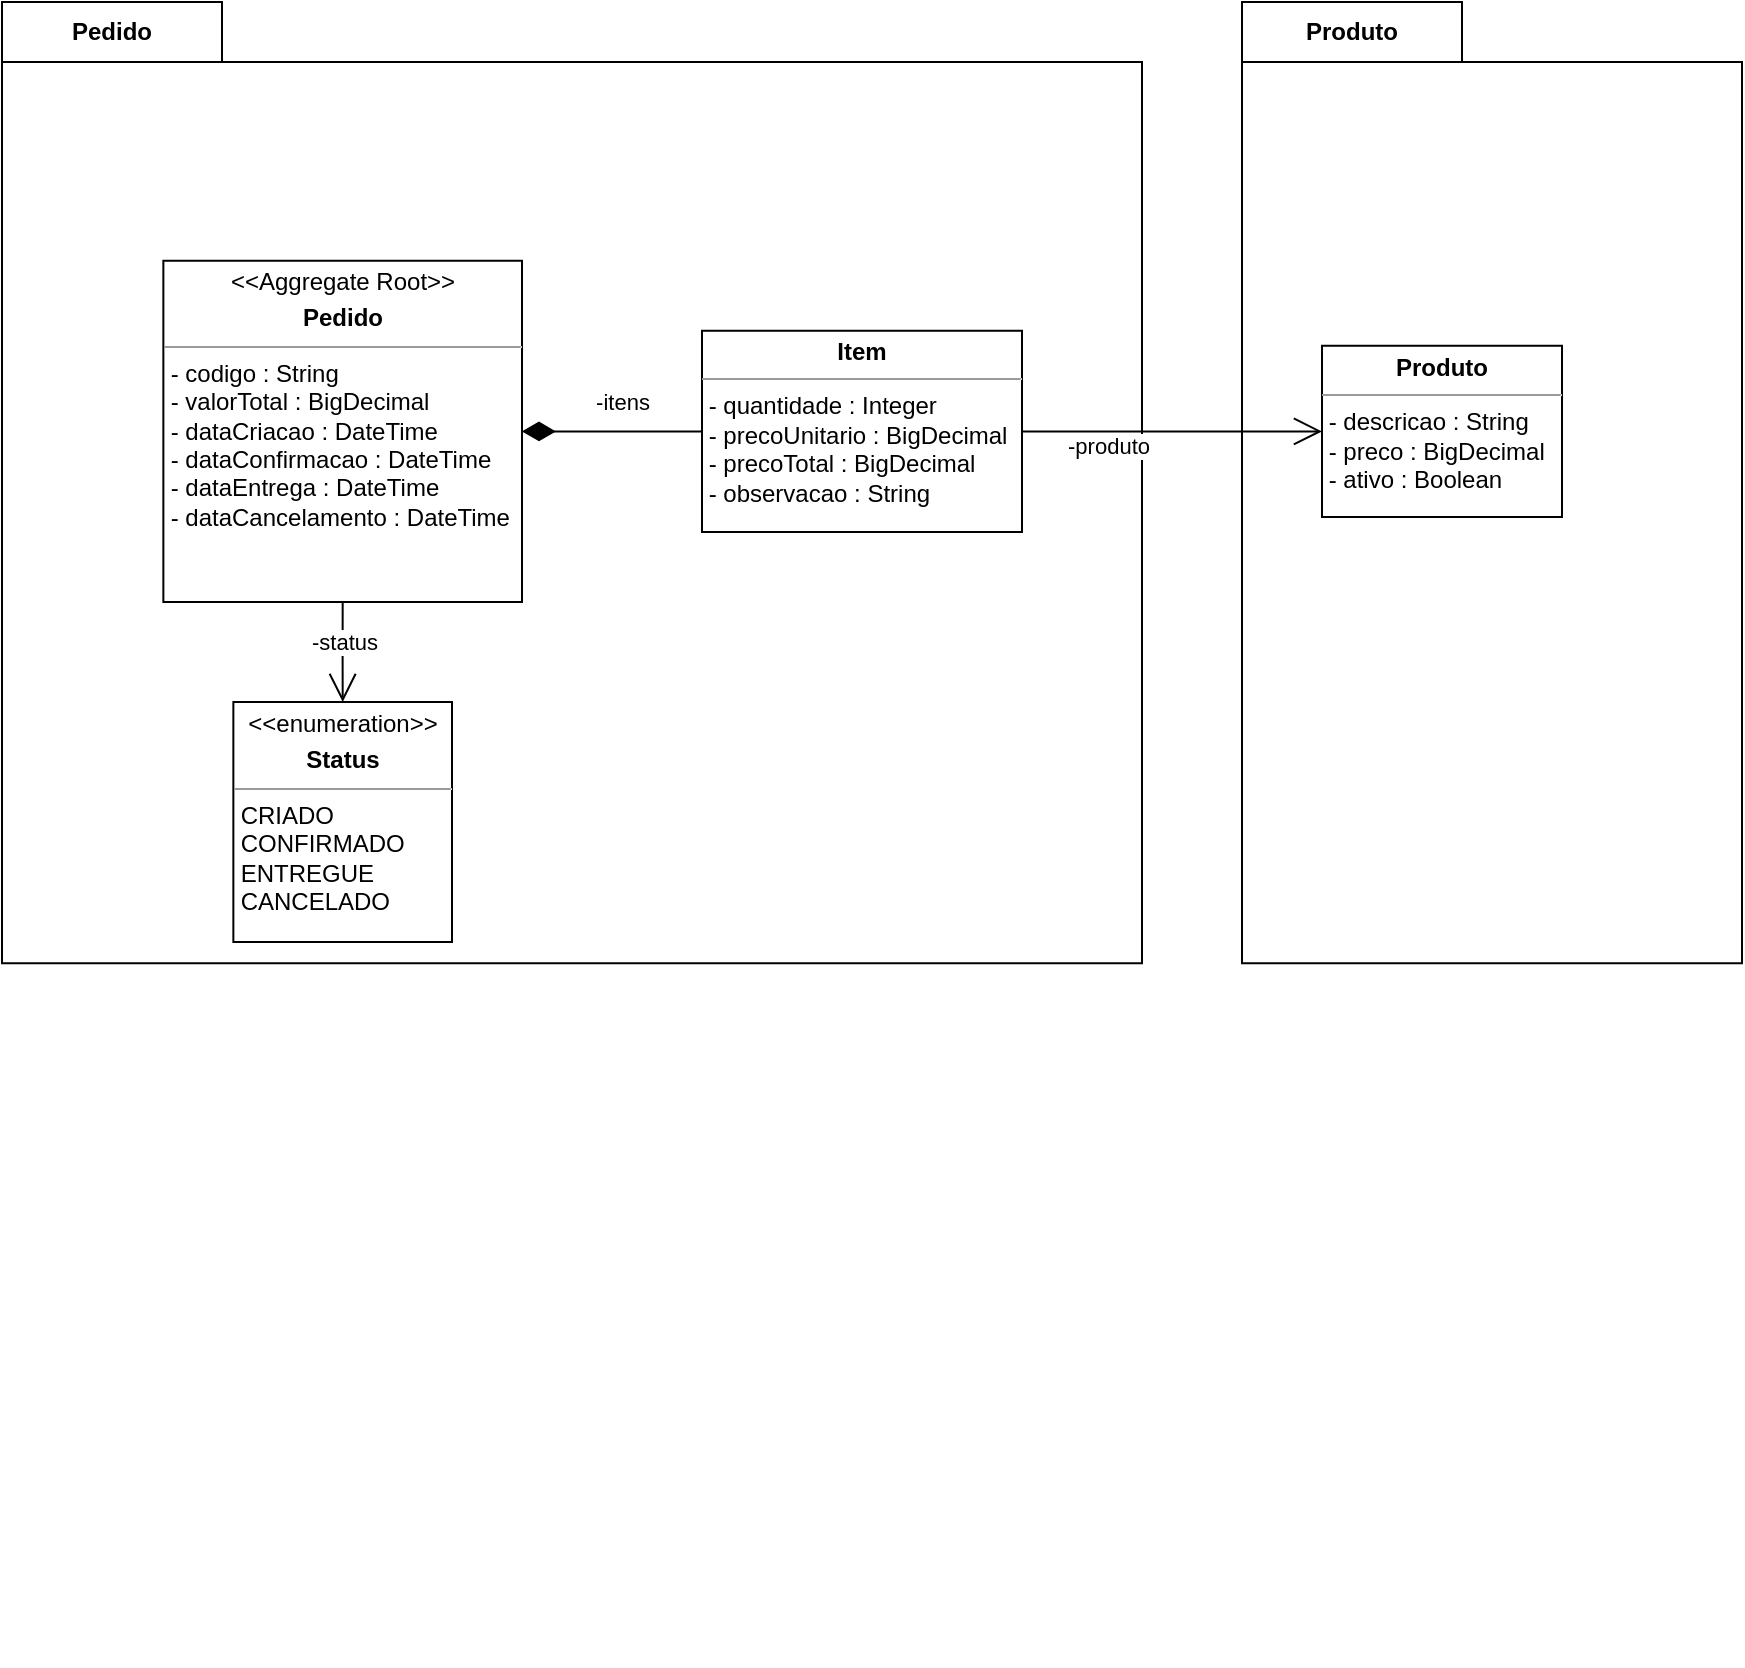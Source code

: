 <mxfile version="24.7.17" pages="2">
  <diagram name="Pedido" id="61qH_fHiEQy9dxVOCFJl">
    <mxGraphModel dx="1674" dy="792" grid="1" gridSize="10" guides="1" tooltips="1" connect="1" arrows="1" fold="1" page="1" pageScale="1" pageWidth="827" pageHeight="1169" math="0" shadow="0">
      <root>
        <mxCell id="0" />
        <mxCell id="1" parent="0" />
        <mxCell id="mB1KlisMlrXwwt_wviY5-6" value="Pedido" style="shape=folder;fontStyle=1;tabWidth=110;tabHeight=30;tabPosition=left;html=1;boundedLbl=1;labelInHeader=1;container=0;collapsible=0;whiteSpace=wrap;" parent="1" vertex="1">
          <mxGeometry x="70" y="160" width="570" height="480.62" as="geometry" />
        </mxCell>
        <mxCell id="mB1KlisMlrXwwt_wviY5-7" value="" style="html=1;strokeColor=none;resizeWidth=1;resizeHeight=1;fillColor=none;part=1;connectable=0;allowArrows=0;deletable=0;whiteSpace=wrap;" parent="1" vertex="1">
          <mxGeometry x="80" y="670" width="630" height="322" as="geometry">
            <mxPoint y="30" as="offset" />
          </mxGeometry>
        </mxCell>
        <mxCell id="mB1KlisMlrXwwt_wviY5-8" value="&lt;p style=&quot;margin:0px;margin-top:4px;text-align:center;&quot;&gt;&amp;lt;&amp;lt;Aggregate Root&amp;gt;&amp;gt;&lt;/p&gt;&lt;p style=&quot;margin:0px;margin-top:4px;text-align:center;&quot;&gt;&lt;b&gt;Pedido&lt;/b&gt;&lt;/p&gt;&lt;hr size=&quot;1&quot;&gt;&amp;nbsp;- codigo : String&lt;br&gt;&amp;nbsp;- valorTotal : BigDecimal&lt;br&gt;&amp;nbsp;- dataCriacao : DateTime&lt;br&gt;&amp;nbsp;- dataConfirmacao : DateTime&lt;br&gt;&amp;nbsp;- dataEntrega : DateTime&lt;br&gt;&amp;nbsp;- dataCancelamento : DateTime&lt;p style=&quot;margin:0px;margin-left:4px;&quot;&gt;&lt;br&gt;&lt;/p&gt;" style="verticalAlign=top;align=left;overflow=fill;fontSize=12;fontFamily=Helvetica;html=1;whiteSpace=wrap;" parent="1" vertex="1">
          <mxGeometry x="150.68" y="289.38" width="179.32" height="170.62" as="geometry" />
        </mxCell>
        <mxCell id="IBaLcwhivks5Z2fFePnV-2" value="&lt;p style=&quot;margin:0px;margin-top:4px;text-align:center;&quot;&gt;&lt;b&gt;Item&lt;/b&gt;&lt;/p&gt;&lt;hr size=&quot;1&quot;&gt;&lt;div&gt;&amp;nbsp;- quantidade : Integer&lt;/div&gt;&lt;div&gt;&amp;nbsp;- precoUnitario : BigDecimal&lt;/div&gt;&lt;div&gt;&amp;nbsp;- precoTotal : BigDecimal &lt;br&gt;&lt;/div&gt;&amp;nbsp;- observacao : String" style="verticalAlign=top;align=left;overflow=fill;fontSize=12;fontFamily=Helvetica;html=1;whiteSpace=wrap;" parent="1" vertex="1">
          <mxGeometry x="420" y="324.38" width="160" height="100.62" as="geometry" />
        </mxCell>
        <mxCell id="IBaLcwhivks5Z2fFePnV-3" value="&lt;p style=&quot;margin:0px;margin-top:4px;text-align:center;&quot;&gt;&amp;lt;&amp;lt;enumeration&amp;gt;&amp;gt;&lt;/p&gt;&lt;p style=&quot;margin:0px;margin-top:4px;text-align:center;&quot;&gt;&lt;b&gt;Status&lt;/b&gt;&lt;/p&gt;&lt;hr size=&quot;1&quot;&gt;&lt;div&gt;&amp;nbsp;CRIADO&lt;/div&gt;&lt;div&gt;&amp;nbsp;CONFIRMADO&lt;/div&gt;&lt;div&gt;&amp;nbsp;ENTREGUE&lt;/div&gt;&lt;div&gt;&amp;nbsp;CANCELADO&lt;br&gt;&lt;/div&gt;" style="verticalAlign=top;align=left;overflow=fill;fontSize=12;fontFamily=Helvetica;html=1;whiteSpace=wrap;" parent="1" vertex="1">
          <mxGeometry x="185.68" y="510" width="109.32" height="120" as="geometry" />
        </mxCell>
        <mxCell id="IBaLcwhivks5Z2fFePnV-4" value="" style="endArrow=none;html=1;endSize=12;startArrow=diamondThin;startSize=14;startFill=1;edgeStyle=orthogonalEdgeStyle;align=left;verticalAlign=bottom;rounded=0;exitX=1;exitY=0.5;exitDx=0;exitDy=0;entryX=0;entryY=0.5;entryDx=0;entryDy=0;endFill=0;" parent="1" source="mB1KlisMlrXwwt_wviY5-8" target="IBaLcwhivks5Z2fFePnV-2" edge="1">
          <mxGeometry x="-1" y="3" relative="1" as="geometry">
            <mxPoint x="300" y="410" as="sourcePoint" />
            <mxPoint x="460" y="410" as="targetPoint" />
          </mxGeometry>
        </mxCell>
        <mxCell id="IBaLcwhivks5Z2fFePnV-7" value="-itens" style="edgeLabel;html=1;align=center;verticalAlign=middle;resizable=0;points=[];" parent="IBaLcwhivks5Z2fFePnV-4" vertex="1" connectable="0">
          <mxGeometry x="0.044" y="2" relative="1" as="geometry">
            <mxPoint x="3" y="-13" as="offset" />
          </mxGeometry>
        </mxCell>
        <mxCell id="IBaLcwhivks5Z2fFePnV-5" value="" style="endArrow=open;html=1;endSize=12;startArrow=none;startSize=14;startFill=0;edgeStyle=orthogonalEdgeStyle;align=left;verticalAlign=bottom;rounded=0;exitX=0.5;exitY=1;exitDx=0;exitDy=0;" parent="1" source="mB1KlisMlrXwwt_wviY5-8" target="IBaLcwhivks5Z2fFePnV-3" edge="1">
          <mxGeometry x="-1" y="3" relative="1" as="geometry">
            <mxPoint x="300" y="410" as="sourcePoint" />
            <mxPoint x="460" y="410" as="targetPoint" />
          </mxGeometry>
        </mxCell>
        <mxCell id="IBaLcwhivks5Z2fFePnV-6" value="-status" style="edgeLabel;html=1;align=center;verticalAlign=middle;resizable=0;points=[];" parent="IBaLcwhivks5Z2fFePnV-5" vertex="1" connectable="0">
          <mxGeometry x="-0.441" y="-1" relative="1" as="geometry">
            <mxPoint x="1" y="6" as="offset" />
          </mxGeometry>
        </mxCell>
        <mxCell id="IBaLcwhivks5Z2fFePnV-8" value="Produto" style="shape=folder;fontStyle=1;tabWidth=110;tabHeight=30;tabPosition=left;html=1;boundedLbl=1;labelInHeader=1;container=0;collapsible=0;whiteSpace=wrap;" parent="1" vertex="1">
          <mxGeometry x="690" y="160" width="250" height="480.62" as="geometry" />
        </mxCell>
        <mxCell id="IBaLcwhivks5Z2fFePnV-9" value="&lt;p style=&quot;margin:0px;margin-top:4px;text-align:center;&quot;&gt;&lt;b&gt;Produto&lt;/b&gt;&lt;/p&gt;&lt;hr size=&quot;1&quot;&gt;&amp;nbsp;- descricao : String&lt;br&gt;&amp;nbsp;- preco : BigDecimal&lt;br&gt;&amp;nbsp;- ativo : Boolean" style="verticalAlign=top;align=left;overflow=fill;fontSize=12;fontFamily=Helvetica;html=1;whiteSpace=wrap;" parent="1" vertex="1">
          <mxGeometry x="730" y="331.88" width="120" height="85.62" as="geometry" />
        </mxCell>
        <mxCell id="IBaLcwhivks5Z2fFePnV-10" value="" style="endArrow=open;html=1;endSize=12;startArrow=none;startSize=14;startFill=0;edgeStyle=orthogonalEdgeStyle;align=left;verticalAlign=bottom;rounded=0;exitX=1;exitY=0.5;exitDx=0;exitDy=0;" parent="1" source="IBaLcwhivks5Z2fFePnV-2" target="IBaLcwhivks5Z2fFePnV-9" edge="1">
          <mxGeometry x="-1" y="3" relative="1" as="geometry">
            <mxPoint x="250" y="470" as="sourcePoint" />
            <mxPoint x="250" y="520" as="targetPoint" />
          </mxGeometry>
        </mxCell>
        <mxCell id="IBaLcwhivks5Z2fFePnV-11" value="-produto" style="edgeLabel;html=1;align=center;verticalAlign=middle;resizable=0;points=[];" parent="IBaLcwhivks5Z2fFePnV-10" vertex="1" connectable="0">
          <mxGeometry x="-0.441" y="-1" relative="1" as="geometry">
            <mxPoint x="1" y="6" as="offset" />
          </mxGeometry>
        </mxCell>
      </root>
    </mxGraphModel>
  </diagram>
  <diagram id="JUFYrB3Eekk2Z1Nivwnu" name="Fiado">
    <mxGraphModel dx="1886" dy="826" grid="1" gridSize="10" guides="1" tooltips="1" connect="1" arrows="1" fold="1" page="1" pageScale="1" pageWidth="827" pageHeight="1169" math="0" shadow="0">
      <root>
        <mxCell id="0" />
        <mxCell id="1" parent="0" />
        <mxCell id="PLjw9fBJMAhiGpy06mUo-18" value="&lt;b&gt;Cliente&lt;/b&gt;" style="swimlane;childLayout=stackLayout;horizontal=1;startSize=50;horizontalStack=0;rounded=1;fontSize=14;fontStyle=0;strokeWidth=2;resizeParent=0;resizeLast=1;shadow=0;dashed=0;align=center;arcSize=4;whiteSpace=wrap;html=1;" vertex="1" parent="1">
          <mxGeometry x="10" y="465" width="120" height="120" as="geometry">
            <mxRectangle x="10" y="465" width="80" height="50" as="alternateBounds" />
          </mxGeometry>
        </mxCell>
        <mxCell id="PLjw9fBJMAhiGpy06mUo-19" value="identificador&lt;br&gt;&lt;div&gt;nome&lt;/div&gt;" style="align=left;strokeColor=none;fillColor=none;spacingLeft=4;fontSize=12;verticalAlign=top;resizable=0;rotatable=0;part=1;html=1;" vertex="1" parent="PLjw9fBJMAhiGpy06mUo-18">
          <mxGeometry y="50" width="120" height="70" as="geometry" />
        </mxCell>
        <mxCell id="PLjw9fBJMAhiGpy06mUo-23" value="&lt;b&gt;Pedido&lt;/b&gt;" style="swimlane;childLayout=stackLayout;horizontal=1;startSize=50;horizontalStack=0;rounded=1;fontSize=14;fontStyle=0;strokeWidth=2;resizeParent=0;resizeLast=1;shadow=0;dashed=0;align=center;arcSize=4;whiteSpace=wrap;html=1;" vertex="1" parent="1">
          <mxGeometry x="230" y="465" width="120" height="120" as="geometry">
            <mxRectangle x="10" y="465" width="80" height="50" as="alternateBounds" />
          </mxGeometry>
        </mxCell>
        <mxCell id="PLjw9fBJMAhiGpy06mUo-24" value="identificador&lt;br&gt;valorTotal" style="align=left;strokeColor=none;fillColor=none;spacingLeft=4;fontSize=12;verticalAlign=top;resizable=0;rotatable=0;part=1;html=1;" vertex="1" parent="PLjw9fBJMAhiGpy06mUo-23">
          <mxGeometry y="50" width="120" height="70" as="geometry" />
        </mxCell>
        <mxCell id="PLjw9fBJMAhiGpy06mUo-27" value="" style="endArrow=none;html=1;rounded=0;exitX=1;exitY=0.5;exitDx=0;exitDy=0;entryX=0;entryY=0.5;entryDx=0;entryDy=0;" edge="1" parent="1" source="PLjw9fBJMAhiGpy06mUo-18" target="PLjw9fBJMAhiGpy06mUo-23">
          <mxGeometry relative="1" as="geometry">
            <mxPoint x="140" y="380" as="sourcePoint" />
            <mxPoint x="240" y="380" as="targetPoint" />
          </mxGeometry>
        </mxCell>
        <mxCell id="PLjw9fBJMAhiGpy06mUo-28" value="0..n" style="edgeLabel;html=1;align=center;verticalAlign=middle;resizable=0;points=[];" vertex="1" connectable="0" parent="PLjw9fBJMAhiGpy06mUo-27">
          <mxGeometry x="0.292" relative="1" as="geometry">
            <mxPoint x="15" y="-10" as="offset" />
          </mxGeometry>
        </mxCell>
        <mxCell id="PLjw9fBJMAhiGpy06mUo-29" value="1" style="edgeLabel;html=1;align=center;verticalAlign=middle;resizable=0;points=[];" vertex="1" connectable="0" parent="PLjw9fBJMAhiGpy06mUo-27">
          <mxGeometry x="0.185" relative="1" as="geometry">
            <mxPoint x="-49" y="-10" as="offset" />
          </mxGeometry>
        </mxCell>
        <mxCell id="PLjw9fBJMAhiGpy06mUo-30" value="&lt;b&gt;Itens&lt;/b&gt;" style="swimlane;childLayout=stackLayout;horizontal=1;startSize=50;horizontalStack=0;rounded=1;fontSize=14;fontStyle=0;strokeWidth=2;resizeParent=0;resizeLast=1;shadow=0;dashed=0;align=center;arcSize=4;whiteSpace=wrap;html=1;" vertex="1" parent="1">
          <mxGeometry x="480" y="447.5" width="120" height="155" as="geometry">
            <mxRectangle x="10" y="465" width="80" height="50" as="alternateBounds" />
          </mxGeometry>
        </mxCell>
        <mxCell id="PLjw9fBJMAhiGpy06mUo-31" value="identificador&lt;br&gt;&lt;div&gt;unidade&lt;br&gt;&lt;/div&gt;&lt;div&gt;quantidade&lt;/div&gt;&lt;div&gt;preco&lt;/div&gt;&lt;div&gt;valorTotal&lt;/div&gt;" style="align=left;strokeColor=none;fillColor=none;spacingLeft=4;fontSize=12;verticalAlign=top;resizable=0;rotatable=0;part=1;html=1;" vertex="1" parent="PLjw9fBJMAhiGpy06mUo-30">
          <mxGeometry y="50" width="120" height="105" as="geometry" />
        </mxCell>
        <mxCell id="PLjw9fBJMAhiGpy06mUo-33" value="" style="endArrow=none;html=1;rounded=0;exitX=1.008;exitY=0.129;exitDx=0;exitDy=0;entryX=0;entryY=0.5;entryDx=0;entryDy=0;exitPerimeter=0;" edge="1" parent="1" source="PLjw9fBJMAhiGpy06mUo-24" target="PLjw9fBJMAhiGpy06mUo-30">
          <mxGeometry relative="1" as="geometry">
            <mxPoint x="360" y="380" as="sourcePoint" />
            <mxPoint x="490" y="380" as="targetPoint" />
          </mxGeometry>
        </mxCell>
        <mxCell id="PLjw9fBJMAhiGpy06mUo-34" value="1..n" style="edgeLabel;html=1;align=center;verticalAlign=middle;resizable=0;points=[];" vertex="1" connectable="0" parent="PLjw9fBJMAhiGpy06mUo-33">
          <mxGeometry x="0.292" relative="1" as="geometry">
            <mxPoint x="26" y="-10" as="offset" />
          </mxGeometry>
        </mxCell>
        <mxCell id="PLjw9fBJMAhiGpy06mUo-35" value="1" style="edgeLabel;html=1;align=center;verticalAlign=middle;resizable=0;points=[];" vertex="1" connectable="0" parent="PLjw9fBJMAhiGpy06mUo-33">
          <mxGeometry x="0.185" relative="1" as="geometry">
            <mxPoint x="-67" y="-10" as="offset" />
          </mxGeometry>
        </mxCell>
        <mxCell id="PLjw9fBJMAhiGpy06mUo-36" value="&lt;b&gt;Produto&lt;/b&gt;" style="swimlane;childLayout=stackLayout;horizontal=1;startSize=50;horizontalStack=0;rounded=1;fontSize=14;fontStyle=0;strokeWidth=2;resizeParent=0;resizeLast=1;shadow=0;dashed=0;align=center;arcSize=4;whiteSpace=wrap;html=1;" vertex="1" parent="1">
          <mxGeometry x="700" y="447.5" width="120" height="152.5" as="geometry">
            <mxRectangle x="10" y="465" width="80" height="50" as="alternateBounds" />
          </mxGeometry>
        </mxCell>
        <mxCell id="PLjw9fBJMAhiGpy06mUo-37" value="&lt;div&gt;identificador&lt;/div&gt;&lt;div&gt;descricao&lt;/div&gt;" style="align=left;strokeColor=none;fillColor=none;spacingLeft=4;fontSize=12;verticalAlign=top;resizable=0;rotatable=0;part=1;html=1;" vertex="1" parent="PLjw9fBJMAhiGpy06mUo-36">
          <mxGeometry y="50" width="120" height="102.5" as="geometry" />
        </mxCell>
        <mxCell id="PLjw9fBJMAhiGpy06mUo-39" value="" style="endArrow=none;html=1;rounded=0;exitX=1;exitY=0.171;exitDx=0;exitDy=0;entryX=-0.017;entryY=0.171;entryDx=0;entryDy=0;entryPerimeter=0;exitPerimeter=0;" edge="1" parent="1" source="PLjw9fBJMAhiGpy06mUo-31" target="PLjw9fBJMAhiGpy06mUo-37">
          <mxGeometry relative="1" as="geometry">
            <mxPoint x="610" y="380" as="sourcePoint" />
            <mxPoint x="710" y="380" as="targetPoint" />
          </mxGeometry>
        </mxCell>
        <mxCell id="PLjw9fBJMAhiGpy06mUo-40" value="1" style="edgeLabel;html=1;align=center;verticalAlign=middle;resizable=0;points=[];" vertex="1" connectable="0" parent="PLjw9fBJMAhiGpy06mUo-39">
          <mxGeometry x="0.292" relative="1" as="geometry">
            <mxPoint x="25" y="-10" as="offset" />
          </mxGeometry>
        </mxCell>
        <mxCell id="PLjw9fBJMAhiGpy06mUo-41" value="0..n" style="edgeLabel;html=1;align=center;verticalAlign=middle;resizable=0;points=[];" vertex="1" connectable="0" parent="PLjw9fBJMAhiGpy06mUo-39">
          <mxGeometry x="0.185" relative="1" as="geometry">
            <mxPoint x="-39" y="-10" as="offset" />
          </mxGeometry>
        </mxCell>
        <mxCell id="PLjw9fBJMAhiGpy06mUo-44" value="&lt;b&gt;Contato&lt;/b&gt;" style="swimlane;childLayout=stackLayout;horizontal=1;startSize=50;horizontalStack=0;rounded=1;fontSize=14;fontStyle=0;strokeWidth=2;resizeParent=0;resizeLast=1;shadow=0;dashed=0;align=center;arcSize=4;whiteSpace=wrap;html=1;fontColor=#2CE52C;" vertex="1" parent="1">
          <mxGeometry x="10" y="270" width="120" height="120" as="geometry">
            <mxRectangle x="30" y="270" width="80" height="50" as="alternateBounds" />
          </mxGeometry>
        </mxCell>
        <mxCell id="PLjw9fBJMAhiGpy06mUo-45" value="&lt;font color=&quot;#2ce52c&quot;&gt;identificador&lt;br&gt;&lt;/font&gt;&lt;div&gt;&lt;font color=&quot;#2ce52c&quot;&gt;email&lt;/font&gt;&lt;/div&gt;" style="align=left;strokeColor=none;fillColor=none;spacingLeft=4;fontSize=12;verticalAlign=top;resizable=0;rotatable=0;part=1;html=1;" vertex="1" parent="PLjw9fBJMAhiGpy06mUo-44">
          <mxGeometry y="50" width="120" height="70" as="geometry" />
        </mxCell>
        <mxCell id="PLjw9fBJMAhiGpy06mUo-47" value="" style="endArrow=none;html=1;rounded=0;exitX=0.5;exitY=0;exitDx=0;exitDy=0;entryX=0.5;entryY=1;entryDx=0;entryDy=0;" edge="1" parent="1" source="PLjw9fBJMAhiGpy06mUo-18" target="PLjw9fBJMAhiGpy06mUo-45">
          <mxGeometry relative="1" as="geometry">
            <mxPoint x="140" y="535" as="sourcePoint" />
            <mxPoint x="240" y="535" as="targetPoint" />
          </mxGeometry>
        </mxCell>
        <mxCell id="PLjw9fBJMAhiGpy06mUo-48" value="0..n" style="edgeLabel;html=1;align=center;verticalAlign=middle;resizable=0;points=[];" vertex="1" connectable="0" parent="PLjw9fBJMAhiGpy06mUo-47">
          <mxGeometry x="0.292" relative="1" as="geometry">
            <mxPoint x="15" y="-10" as="offset" />
          </mxGeometry>
        </mxCell>
        <mxCell id="PLjw9fBJMAhiGpy06mUo-49" value="1" style="edgeLabel;html=1;align=center;verticalAlign=middle;resizable=0;points=[];" vertex="1" connectable="0" parent="PLjw9fBJMAhiGpy06mUo-47">
          <mxGeometry x="0.185" relative="1" as="geometry">
            <mxPoint x="10" y="32" as="offset" />
          </mxGeometry>
        </mxCell>
        <mxCell id="PLjw9fBJMAhiGpy06mUo-50" value="&lt;b&gt;Preco Unitario&lt;br&gt;&lt;/b&gt;" style="swimlane;childLayout=stackLayout;horizontal=1;startSize=50;horizontalStack=0;rounded=1;fontSize=14;fontStyle=0;strokeWidth=2;resizeParent=0;resizeLast=1;shadow=0;dashed=0;align=center;arcSize=4;whiteSpace=wrap;html=1;fontColor=#2CE52C;" vertex="1" parent="1">
          <mxGeometry x="700" y="660" width="120" height="150" as="geometry">
            <mxRectangle x="720" y="660" width="80" height="50" as="alternateBounds" />
          </mxGeometry>
        </mxCell>
        <mxCell id="PLjw9fBJMAhiGpy06mUo-51" value="&lt;div&gt;&lt;font color=&quot;#2ce52c&quot;&gt;identificador&lt;/font&gt;&lt;/div&gt;&lt;div&gt;&lt;font color=&quot;#2ce52c&quot;&gt;unidade&lt;br&gt;&lt;/font&gt;&lt;/div&gt;&lt;div&gt;&lt;font color=&quot;#2ce52c&quot;&gt;preco&lt;/font&gt;&lt;/div&gt;" style="align=left;strokeColor=none;fillColor=none;spacingLeft=4;fontSize=12;verticalAlign=top;resizable=0;rotatable=0;part=1;html=1;" vertex="1" parent="PLjw9fBJMAhiGpy06mUo-50">
          <mxGeometry y="50" width="120" height="100" as="geometry" />
        </mxCell>
        <mxCell id="PLjw9fBJMAhiGpy06mUo-52" value="" style="endArrow=none;html=1;rounded=0;exitX=0.5;exitY=0;exitDx=0;exitDy=0;entryX=0.5;entryY=1;entryDx=0;entryDy=0;" edge="1" parent="1" source="PLjw9fBJMAhiGpy06mUo-50" target="PLjw9fBJMAhiGpy06mUo-36">
          <mxGeometry relative="1" as="geometry">
            <mxPoint x="610" y="670" as="sourcePoint" />
            <mxPoint x="708" y="670" as="targetPoint" />
          </mxGeometry>
        </mxCell>
        <mxCell id="PLjw9fBJMAhiGpy06mUo-53" value="1" style="edgeLabel;html=1;align=center;verticalAlign=middle;resizable=0;points=[];" vertex="1" connectable="0" parent="PLjw9fBJMAhiGpy06mUo-52">
          <mxGeometry x="0.292" relative="1" as="geometry">
            <mxPoint x="-10" y="-11" as="offset" />
          </mxGeometry>
        </mxCell>
        <mxCell id="PLjw9fBJMAhiGpy06mUo-54" value="1..n" style="edgeLabel;html=1;align=center;verticalAlign=middle;resizable=0;points=[];" vertex="1" connectable="0" parent="PLjw9fBJMAhiGpy06mUo-52">
          <mxGeometry x="0.185" relative="1" as="geometry">
            <mxPoint x="-20" y="26" as="offset" />
          </mxGeometry>
        </mxCell>
        <mxCell id="PLjw9fBJMAhiGpy06mUo-55" value="&lt;b&gt;Status&lt;/b&gt;" style="swimlane;childLayout=stackLayout;horizontal=1;startSize=50;horizontalStack=0;rounded=1;fontSize=14;fontStyle=0;strokeWidth=2;resizeParent=0;resizeLast=1;shadow=0;dashed=0;align=center;arcSize=4;whiteSpace=wrap;html=1;" vertex="1" parent="1">
          <mxGeometry x="210" y="670" width="160" height="120" as="geometry">
            <mxRectangle x="10" y="465" width="80" height="50" as="alternateBounds" />
          </mxGeometry>
        </mxCell>
        <mxCell id="PLjw9fBJMAhiGpy06mUo-56" value="&lt;div&gt;ABERTO&lt;/div&gt;&lt;div&gt;PAGO&lt;br&gt;&lt;/div&gt;&lt;div&gt;PARCIALMENTE_PAGO&lt;/div&gt;ATRASADO" style="align=left;strokeColor=none;fillColor=none;spacingLeft=4;fontSize=12;verticalAlign=top;resizable=0;rotatable=0;part=1;html=1;" vertex="1" parent="PLjw9fBJMAhiGpy06mUo-55">
          <mxGeometry y="50" width="160" height="70" as="geometry" />
        </mxCell>
        <mxCell id="PLjw9fBJMAhiGpy06mUo-57" value="" style="endArrow=none;html=1;rounded=0;exitX=0.5;exitY=1;exitDx=0;exitDy=0;entryX=0.5;entryY=0;entryDx=0;entryDy=0;" edge="1" parent="1" source="PLjw9fBJMAhiGpy06mUo-23" target="PLjw9fBJMAhiGpy06mUo-55">
          <mxGeometry relative="1" as="geometry">
            <mxPoint x="361" y="534" as="sourcePoint" />
            <mxPoint x="490" y="535" as="targetPoint" />
          </mxGeometry>
        </mxCell>
        <mxCell id="PLjw9fBJMAhiGpy06mUo-58" value="1" style="edgeLabel;html=1;align=center;verticalAlign=middle;resizable=0;points=[];" vertex="1" connectable="0" parent="PLjw9fBJMAhiGpy06mUo-57">
          <mxGeometry x="0.292" relative="1" as="geometry">
            <mxPoint x="-20" y="10" as="offset" />
          </mxGeometry>
        </mxCell>
        <mxCell id="PLjw9fBJMAhiGpy06mUo-59" value="1..n" style="edgeLabel;html=1;align=center;verticalAlign=middle;resizable=0;points=[];" vertex="1" connectable="0" parent="PLjw9fBJMAhiGpy06mUo-57">
          <mxGeometry x="0.185" relative="1" as="geometry">
            <mxPoint x="-20" y="-35" as="offset" />
          </mxGeometry>
        </mxCell>
        <mxCell id="PLjw9fBJMAhiGpy06mUo-61" value="&lt;b&gt;Saldo&lt;/b&gt;" style="swimlane;childLayout=stackLayout;horizontal=1;startSize=50;horizontalStack=0;rounded=1;fontSize=14;fontStyle=0;strokeWidth=2;resizeParent=0;resizeLast=1;shadow=0;dashed=0;align=center;arcSize=4;whiteSpace=wrap;html=1;fontColor=#2CE52C;" vertex="1" parent="1">
          <mxGeometry x="950" y="660" width="120" height="150" as="geometry">
            <mxRectangle x="720" y="660" width="80" height="50" as="alternateBounds" />
          </mxGeometry>
        </mxCell>
        <mxCell id="PLjw9fBJMAhiGpy06mUo-62" value="&lt;div&gt;&lt;font color=&quot;#2ce52c&quot;&gt;identificador&lt;/font&gt;&lt;/div&gt;&lt;div&gt;&lt;font color=&quot;#2ce52c&quot;&gt;quantidade&lt;br&gt;&lt;/font&gt;&lt;/div&gt;&lt;font color=&quot;#2ce52c&quot;&gt;&lt;/font&gt;" style="align=left;strokeColor=none;fillColor=none;spacingLeft=4;fontSize=12;verticalAlign=top;resizable=0;rotatable=0;part=1;html=1;" vertex="1" parent="PLjw9fBJMAhiGpy06mUo-61">
          <mxGeometry y="50" width="120" height="100" as="geometry" />
        </mxCell>
        <mxCell id="PLjw9fBJMAhiGpy06mUo-63" value="" style="endArrow=none;html=1;rounded=0;exitX=0.5;exitY=0;exitDx=0;exitDy=0;entryX=1;entryY=0.5;entryDx=0;entryDy=0;" edge="1" parent="1" source="PLjw9fBJMAhiGpy06mUo-61" target="PLjw9fBJMAhiGpy06mUo-37">
          <mxGeometry relative="1" as="geometry">
            <mxPoint x="900" y="615" as="sourcePoint" />
            <mxPoint x="900" y="555" as="targetPoint" />
          </mxGeometry>
        </mxCell>
        <mxCell id="PLjw9fBJMAhiGpy06mUo-64" value="1" style="edgeLabel;html=1;align=center;verticalAlign=middle;resizable=0;points=[];" vertex="1" connectable="0" parent="PLjw9fBJMAhiGpy06mUo-63">
          <mxGeometry x="0.292" relative="1" as="geometry">
            <mxPoint x="-47" y="-48" as="offset" />
          </mxGeometry>
        </mxCell>
        <mxCell id="PLjw9fBJMAhiGpy06mUo-65" value="1..n" style="edgeLabel;html=1;align=center;verticalAlign=middle;resizable=0;points=[];" vertex="1" connectable="0" parent="PLjw9fBJMAhiGpy06mUo-63">
          <mxGeometry x="0.185" relative="1" as="geometry">
            <mxPoint x="112" y="46" as="offset" />
          </mxGeometry>
        </mxCell>
        <mxCell id="PLjw9fBJMAhiGpy06mUo-66" value="" style="endArrow=none;html=1;rounded=0;exitX=0;exitY=0.25;exitDx=0;exitDy=0;entryX=1;entryY=0.25;entryDx=0;entryDy=0;" edge="1" parent="1" source="PLjw9fBJMAhiGpy06mUo-62" target="PLjw9fBJMAhiGpy06mUo-51">
          <mxGeometry relative="1" as="geometry">
            <mxPoint x="1020" y="665" as="sourcePoint" />
            <mxPoint x="830" y="630" as="targetPoint" />
          </mxGeometry>
        </mxCell>
        <mxCell id="PLjw9fBJMAhiGpy06mUo-67" value="1" style="edgeLabel;html=1;align=center;verticalAlign=middle;resizable=0;points=[];" vertex="1" connectable="0" parent="PLjw9fBJMAhiGpy06mUo-66">
          <mxGeometry x="0.292" relative="1" as="geometry">
            <mxPoint x="64" y="-15" as="offset" />
          </mxGeometry>
        </mxCell>
        <mxCell id="PLjw9fBJMAhiGpy06mUo-68" value="1" style="edgeLabel;html=1;align=center;verticalAlign=middle;resizable=0;points=[];" vertex="1" connectable="0" parent="PLjw9fBJMAhiGpy06mUo-66">
          <mxGeometry x="0.185" relative="1" as="geometry">
            <mxPoint x="-33" y="-15" as="offset" />
          </mxGeometry>
        </mxCell>
      </root>
    </mxGraphModel>
  </diagram>
</mxfile>
